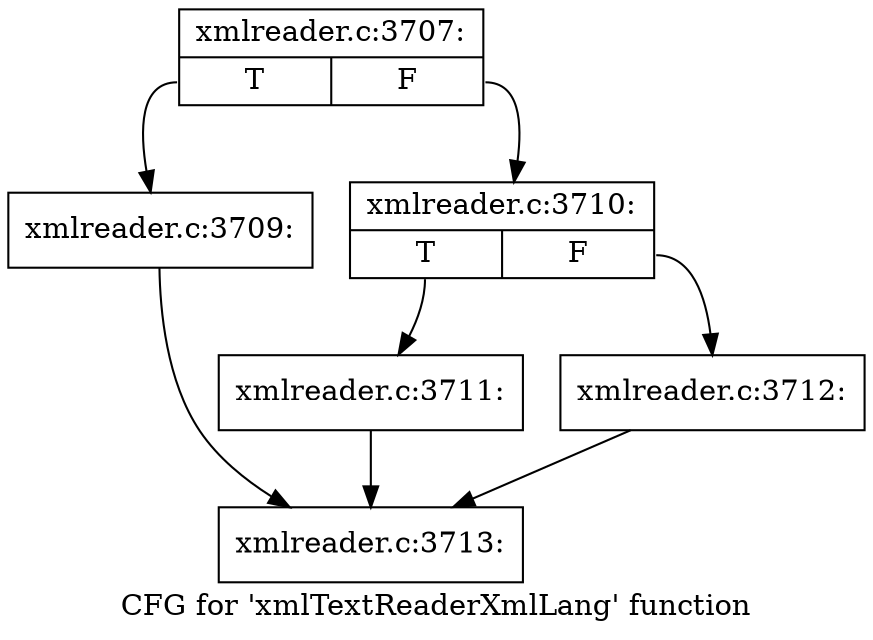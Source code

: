 digraph "CFG for 'xmlTextReaderXmlLang' function" {
	label="CFG for 'xmlTextReaderXmlLang' function";

	Node0x470c100 [shape=record,label="{xmlreader.c:3707:|{<s0>T|<s1>F}}"];
	Node0x470c100:s0 -> Node0x481f970;
	Node0x470c100:s1 -> Node0x470c320;
	Node0x481f970 [shape=record,label="{xmlreader.c:3709:}"];
	Node0x481f970 -> Node0x470c430;
	Node0x470c320 [shape=record,label="{xmlreader.c:3710:|{<s0>T|<s1>F}}"];
	Node0x470c320:s0 -> Node0x470bec0;
	Node0x470c320:s1 -> Node0x470bf10;
	Node0x470bec0 [shape=record,label="{xmlreader.c:3711:}"];
	Node0x470bec0 -> Node0x470c430;
	Node0x470bf10 [shape=record,label="{xmlreader.c:3712:}"];
	Node0x470bf10 -> Node0x470c430;
	Node0x470c430 [shape=record,label="{xmlreader.c:3713:}"];
}
